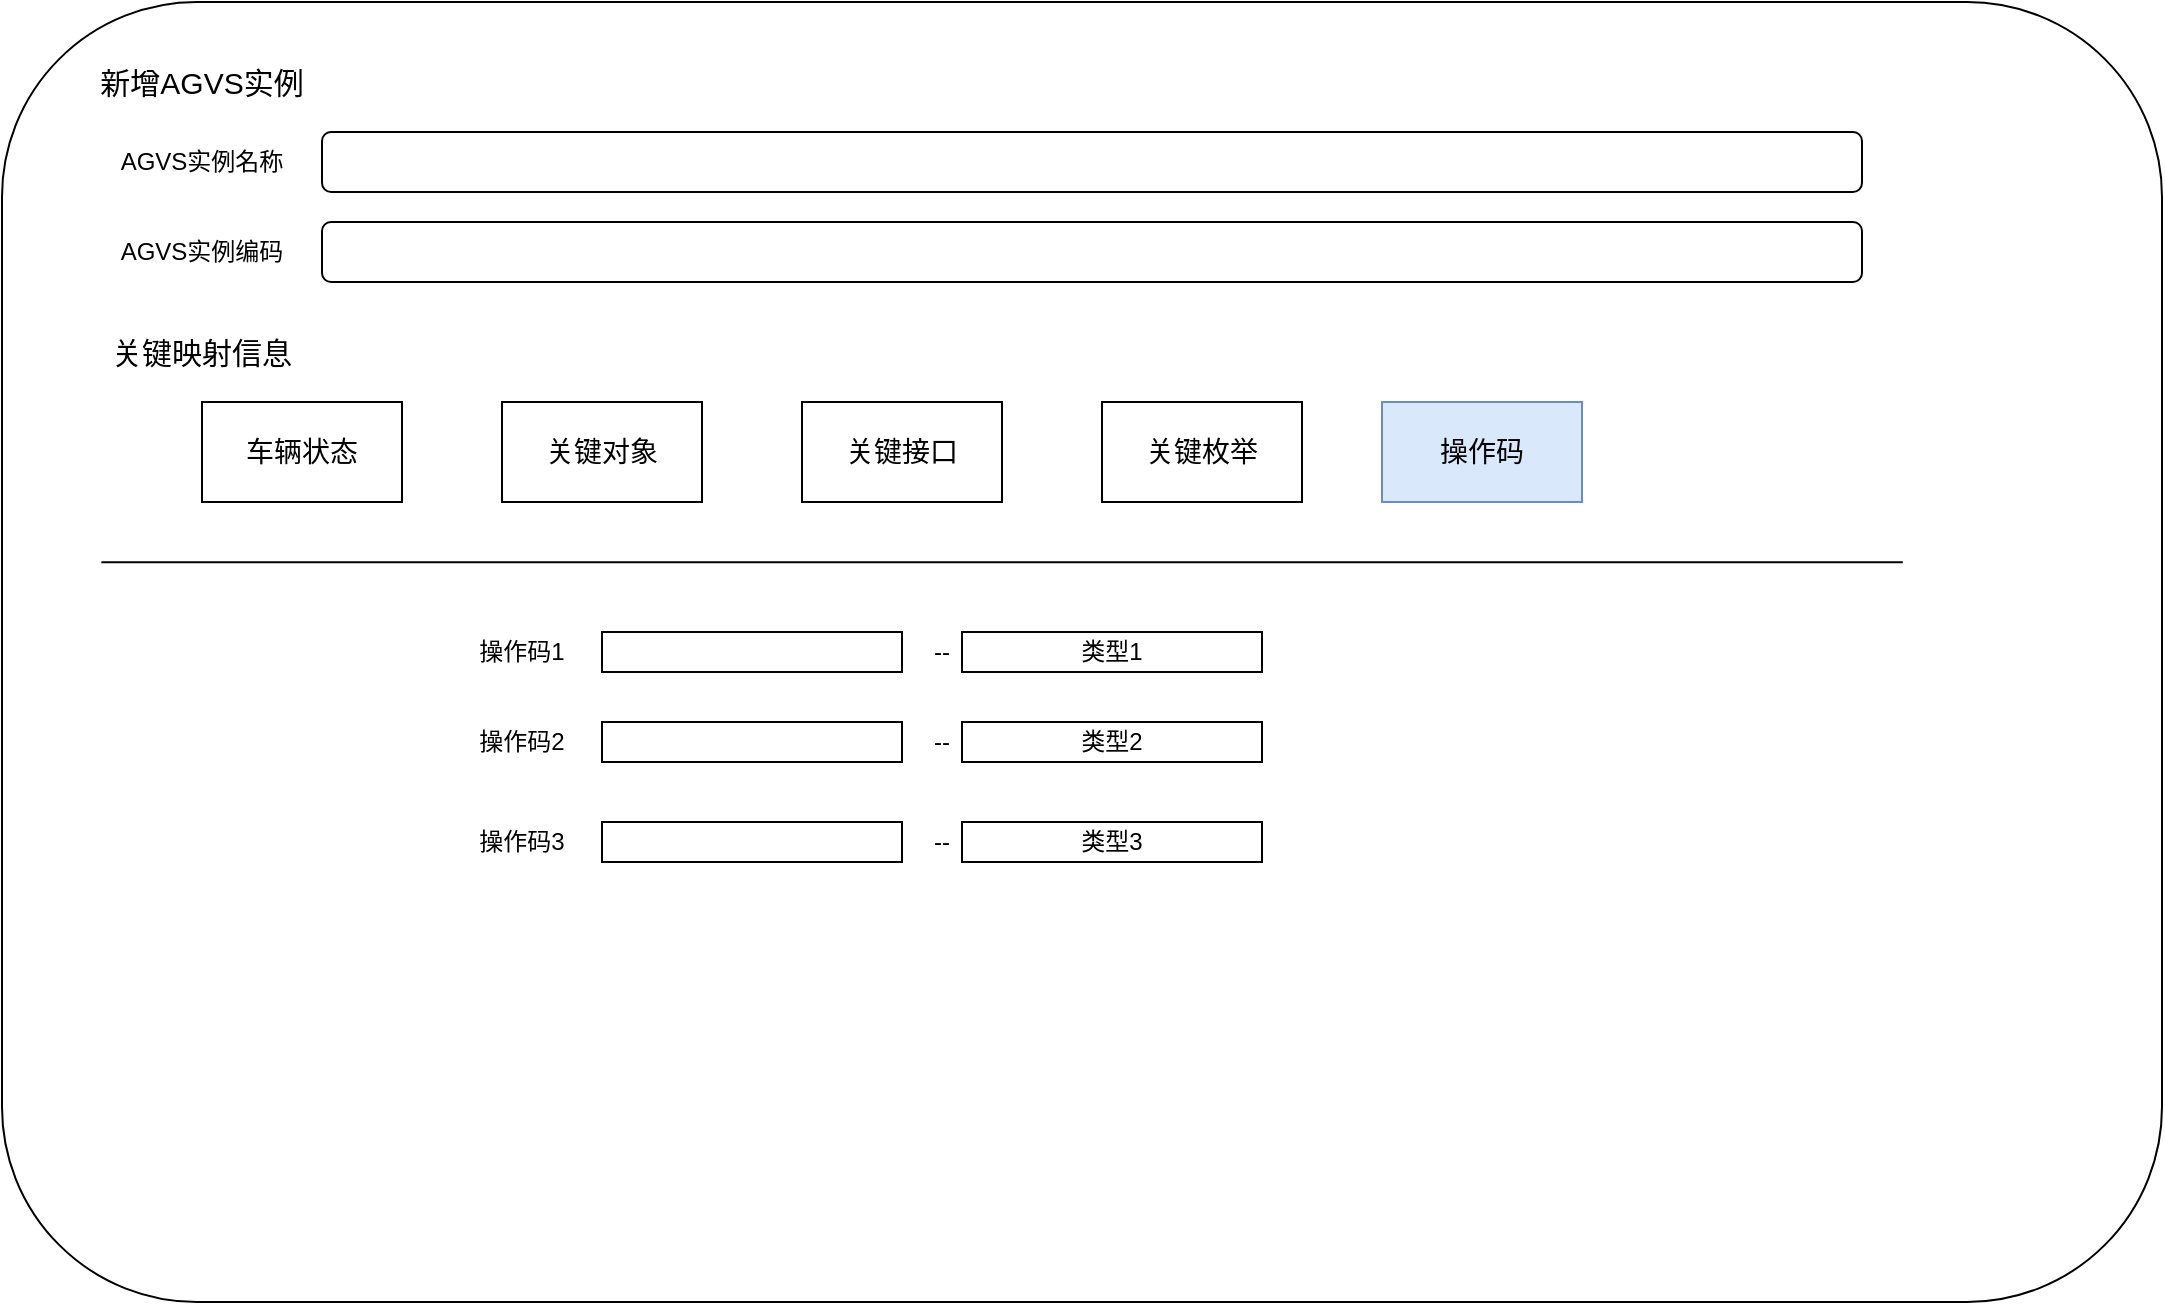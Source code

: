 <mxfile version="21.3.8" type="github">
  <diagram name="第 1 页" id="4GpMyqqRnJiYeCH2itEU">
    <mxGraphModel dx="2736" dy="984" grid="1" gridSize="10" guides="1" tooltips="1" connect="1" arrows="1" fold="1" page="1" pageScale="1" pageWidth="827" pageHeight="1169" math="0" shadow="0">
      <root>
        <mxCell id="0" />
        <mxCell id="1" parent="0" />
        <mxCell id="lYQH9RFSQLdWzM8tfn4B-1" value="" style="rounded=1;whiteSpace=wrap;html=1;" vertex="1" parent="1">
          <mxGeometry x="-160" y="40" width="1080" height="650" as="geometry" />
        </mxCell>
        <mxCell id="lYQH9RFSQLdWzM8tfn4B-2" value="新增AGVS实例" style="text;html=1;strokeColor=none;fillColor=none;align=center;verticalAlign=middle;whiteSpace=wrap;rounded=0;fontSize=15;" vertex="1" parent="1">
          <mxGeometry x="-120" y="55" width="120" height="50" as="geometry" />
        </mxCell>
        <mxCell id="lYQH9RFSQLdWzM8tfn4B-3" value="AGVS实例名称" style="rounded=1;whiteSpace=wrap;html=1;strokeColor=none;" vertex="1" parent="1">
          <mxGeometry x="-120" y="90" width="120" height="60" as="geometry" />
        </mxCell>
        <mxCell id="lYQH9RFSQLdWzM8tfn4B-4" value="" style="rounded=1;whiteSpace=wrap;html=1;" vertex="1" parent="1">
          <mxGeometry y="105" width="770" height="30" as="geometry" />
        </mxCell>
        <mxCell id="lYQH9RFSQLdWzM8tfn4B-5" value="AGVS实例编码" style="rounded=1;whiteSpace=wrap;html=1;strokeColor=none;" vertex="1" parent="1">
          <mxGeometry x="-120" y="135" width="120" height="60" as="geometry" />
        </mxCell>
        <mxCell id="lYQH9RFSQLdWzM8tfn4B-6" value="" style="rounded=1;whiteSpace=wrap;html=1;" vertex="1" parent="1">
          <mxGeometry y="150" width="770" height="30" as="geometry" />
        </mxCell>
        <mxCell id="lYQH9RFSQLdWzM8tfn4B-8" value="关键映射信息" style="text;html=1;strokeColor=none;fillColor=none;align=center;verticalAlign=middle;whiteSpace=wrap;rounded=0;fontSize=15;" vertex="1" parent="1">
          <mxGeometry x="-110" y="200" width="100" height="30" as="geometry" />
        </mxCell>
        <mxCell id="lYQH9RFSQLdWzM8tfn4B-9" value="车辆状态" style="rounded=0;whiteSpace=wrap;html=1;fontSize=14;" vertex="1" parent="1">
          <mxGeometry x="-60" y="240" width="100" height="50" as="geometry" />
        </mxCell>
        <mxCell id="lYQH9RFSQLdWzM8tfn4B-10" value="关键接口" style="rounded=0;whiteSpace=wrap;html=1;fontSize=14;" vertex="1" parent="1">
          <mxGeometry x="240" y="240" width="100" height="50" as="geometry" />
        </mxCell>
        <mxCell id="lYQH9RFSQLdWzM8tfn4B-11" value="关键枚举" style="rounded=0;whiteSpace=wrap;html=1;fontSize=14;" vertex="1" parent="1">
          <mxGeometry x="390" y="240" width="100" height="50" as="geometry" />
        </mxCell>
        <mxCell id="lYQH9RFSQLdWzM8tfn4B-12" value="关键对象" style="rounded=0;whiteSpace=wrap;html=1;fontSize=14;" vertex="1" parent="1">
          <mxGeometry x="90" y="240" width="100" height="50" as="geometry" />
        </mxCell>
        <mxCell id="lYQH9RFSQLdWzM8tfn4B-13" value="操作码" style="rounded=0;whiteSpace=wrap;html=1;fontSize=14;fillColor=#dae8fc;strokeColor=#6c8ebf;" vertex="1" parent="1">
          <mxGeometry x="530" y="240" width="100" height="50" as="geometry" />
        </mxCell>
        <mxCell id="lYQH9RFSQLdWzM8tfn4B-16" value="" style="endArrow=none;html=1;rounded=0;exitX=0.046;exitY=0.431;exitDx=0;exitDy=0;exitPerimeter=0;entryX=0.88;entryY=0.431;entryDx=0;entryDy=0;entryPerimeter=0;" edge="1" parent="1" source="lYQH9RFSQLdWzM8tfn4B-1" target="lYQH9RFSQLdWzM8tfn4B-1">
          <mxGeometry width="50" height="50" relative="1" as="geometry">
            <mxPoint x="70" y="470" as="sourcePoint" />
            <mxPoint x="120" y="420" as="targetPoint" />
          </mxGeometry>
        </mxCell>
        <mxCell id="lYQH9RFSQLdWzM8tfn4B-18" value="操作码1" style="rounded=1;whiteSpace=wrap;html=1;strokeColor=none;" vertex="1" parent="1">
          <mxGeometry x="40" y="335" width="120" height="60" as="geometry" />
        </mxCell>
        <mxCell id="lYQH9RFSQLdWzM8tfn4B-19" value="操作码2" style="rounded=1;whiteSpace=wrap;html=1;strokeColor=none;" vertex="1" parent="1">
          <mxGeometry x="40" y="380" width="120" height="60" as="geometry" />
        </mxCell>
        <mxCell id="lYQH9RFSQLdWzM8tfn4B-20" value="操作码3" style="rounded=1;whiteSpace=wrap;html=1;strokeColor=none;" vertex="1" parent="1">
          <mxGeometry x="40" y="430" width="120" height="60" as="geometry" />
        </mxCell>
        <mxCell id="lYQH9RFSQLdWzM8tfn4B-21" value="" style="rounded=0;whiteSpace=wrap;html=1;" vertex="1" parent="1">
          <mxGeometry x="140" y="355" width="150" height="20" as="geometry" />
        </mxCell>
        <mxCell id="lYQH9RFSQLdWzM8tfn4B-22" value="" style="rounded=0;whiteSpace=wrap;html=1;" vertex="1" parent="1">
          <mxGeometry x="140" y="400" width="150" height="20" as="geometry" />
        </mxCell>
        <mxCell id="lYQH9RFSQLdWzM8tfn4B-23" value="" style="rounded=0;whiteSpace=wrap;html=1;" vertex="1" parent="1">
          <mxGeometry x="140" y="450" width="150" height="20" as="geometry" />
        </mxCell>
        <mxCell id="lYQH9RFSQLdWzM8tfn4B-25" value="类型1" style="rounded=0;whiteSpace=wrap;html=1;" vertex="1" parent="1">
          <mxGeometry x="320" y="355" width="150" height="20" as="geometry" />
        </mxCell>
        <mxCell id="lYQH9RFSQLdWzM8tfn4B-26" value="类型2" style="rounded=0;whiteSpace=wrap;html=1;" vertex="1" parent="1">
          <mxGeometry x="320" y="400" width="150" height="20" as="geometry" />
        </mxCell>
        <mxCell id="lYQH9RFSQLdWzM8tfn4B-27" value="类型3" style="rounded=0;whiteSpace=wrap;html=1;" vertex="1" parent="1">
          <mxGeometry x="320" y="450" width="150" height="20" as="geometry" />
        </mxCell>
        <mxCell id="lYQH9RFSQLdWzM8tfn4B-28" value="--" style="text;html=1;strokeColor=none;fillColor=none;align=center;verticalAlign=middle;whiteSpace=wrap;rounded=0;" vertex="1" parent="1">
          <mxGeometry x="280" y="350" width="60" height="30" as="geometry" />
        </mxCell>
        <mxCell id="lYQH9RFSQLdWzM8tfn4B-29" value="--" style="text;html=1;strokeColor=none;fillColor=none;align=center;verticalAlign=middle;whiteSpace=wrap;rounded=0;" vertex="1" parent="1">
          <mxGeometry x="280" y="395" width="60" height="30" as="geometry" />
        </mxCell>
        <mxCell id="lYQH9RFSQLdWzM8tfn4B-30" value="--" style="text;html=1;strokeColor=none;fillColor=none;align=center;verticalAlign=middle;whiteSpace=wrap;rounded=0;" vertex="1" parent="1">
          <mxGeometry x="280" y="445" width="60" height="30" as="geometry" />
        </mxCell>
      </root>
    </mxGraphModel>
  </diagram>
</mxfile>
